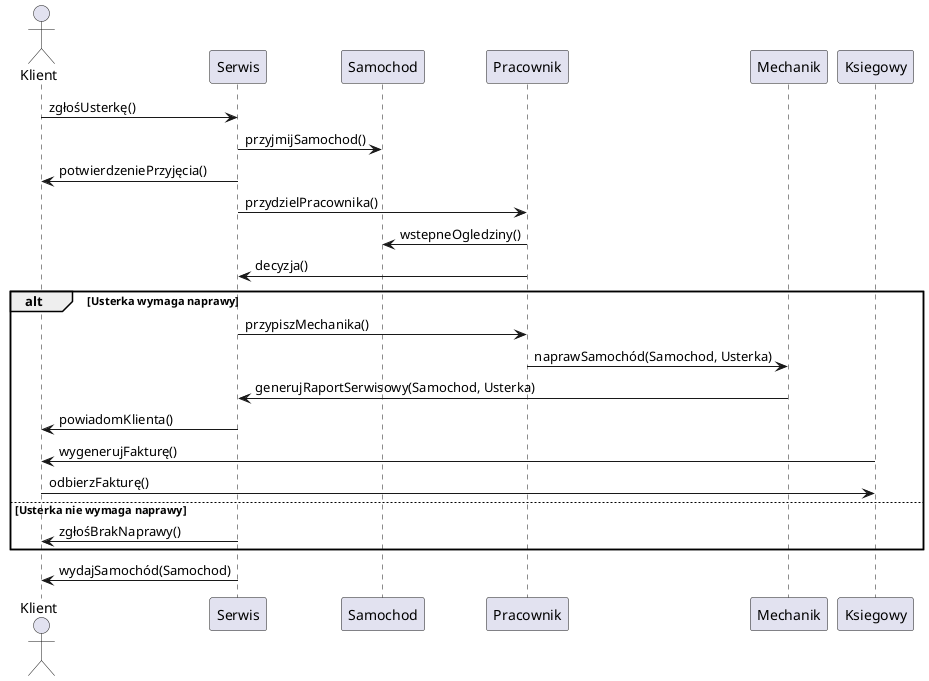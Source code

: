 @startuml "serwis_samochodowy_diagram_sekwencji"

actor Klient

Klient -> Serwis: zgłośUsterkę()
Serwis -> Samochod: przyjmijSamochod()
Serwis -> Klient: potwierdzeniePrzyjęcia()
Serwis -> Pracownik: przydzielPracownika()
Pracownik -> Samochod: wstepneOgledziny()
Pracownik -> Serwis: decyzja()
alt Usterka wymaga naprawy
    Serwis -> Pracownik: przypiszMechanika()
    Pracownik -> Mechanik: naprawSamochód(Samochod, Usterka)
    Mechanik -> Serwis: generujRaportSerwisowy(Samochod, Usterka)
    Serwis -> Klient: powiadomKlienta()
    Ksiegowy -> Klient: wygenerujFakturę()
    Klient -> Ksiegowy: odbierzFakturę()
else Usterka nie wymaga naprawy
    Serwis -> Klient: zgłośBrakNaprawy()
end
Serwis -> Klient: wydajSamochód(Samochod)
@enduml